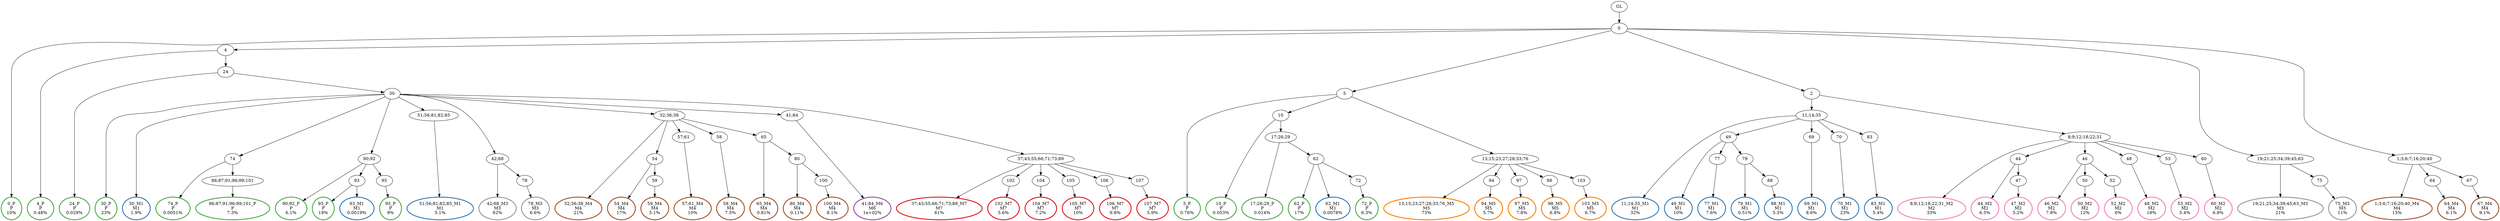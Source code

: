 digraph T {
	{
		rank=same
		120 [penwidth=3,colorscheme=set19,color=3,label="0_P\nP\n10%"]
		118 [penwidth=3,colorscheme=set19,color=3,label="4_P\nP\n0.48%"]
		116 [penwidth=3,colorscheme=set19,color=3,label="24_P\nP\n0.029%"]
		114 [penwidth=3,colorscheme=set19,color=3,label="30_P\nP\n23%"]
		112 [penwidth=3,colorscheme=set19,color=3,label="74_P\nP\n0.0051%"]
		110 [penwidth=3,colorscheme=set19,color=3,label="86;87;91;96;99;101_P\nP\n7.3%"]
		108 [penwidth=3,colorscheme=set19,color=3,label="90;92_P\nP\n6.1%"]
		106 [penwidth=3,colorscheme=set19,color=3,label="93_P\nP\n19%"]
		104 [penwidth=3,colorscheme=set19,color=3,label="95_P\nP\n9%"]
		102 [penwidth=3,colorscheme=set19,color=3,label="5_P\nP\n0.76%"]
		100 [penwidth=3,colorscheme=set19,color=3,label="10_P\nP\n0.053%"]
		98 [penwidth=3,colorscheme=set19,color=3,label="17;26;29_P\nP\n0.014%"]
		96 [penwidth=3,colorscheme=set19,color=3,label="62_P\nP\n17%"]
		94 [penwidth=3,colorscheme=set19,color=3,label="72_P\nP\n6.3%"]
		91 [penwidth=3,colorscheme=set19,color=2,label="11;14;35_M1\nM1\n32%"]
		89 [penwidth=3,colorscheme=set19,color=2,label="49_M1\nM1\n10%"]
		87 [penwidth=3,colorscheme=set19,color=2,label="77_M1\nM1\n7.6%"]
		85 [penwidth=3,colorscheme=set19,color=2,label="79_M1\nM1\n0.51%"]
		83 [penwidth=3,colorscheme=set19,color=2,label="88_M1\nM1\n5.5%"]
		81 [penwidth=3,colorscheme=set19,color=2,label="69_M1\nM1\n8.6%"]
		79 [penwidth=3,colorscheme=set19,color=2,label="70_M1\nM1\n23%"]
		77 [penwidth=3,colorscheme=set19,color=2,label="83_M1\nM1\n5.4%"]
		76 [penwidth=3,colorscheme=set19,color=2,label="30_M1\nM1\n1.9%"]
		74 [penwidth=3,colorscheme=set19,color=2,label="51;56;81;82;85_M1\nM1\n5.1%"]
		73 [penwidth=3,colorscheme=set19,color=2,label="93_M1\nM1\n0.0019%"]
		72 [penwidth=3,colorscheme=set19,color=2,label="62_M1\nM1\n0.0078%"]
		70 [penwidth=3,colorscheme=set19,color=8,label="8;9;12;18;22;31_M2\nM2\n33%"]
		68 [penwidth=3,colorscheme=set19,color=8,label="44_M2\nM2\n6.5%"]
		66 [penwidth=3,colorscheme=set19,color=8,label="47_M2\nM2\n5.2%"]
		64 [penwidth=3,colorscheme=set19,color=8,label="46_M2\nM2\n7.8%"]
		62 [penwidth=3,colorscheme=set19,color=8,label="50_M2\nM2\n12%"]
		60 [penwidth=3,colorscheme=set19,color=8,label="52_M2\nM2\n6%"]
		58 [penwidth=3,colorscheme=set19,color=8,label="48_M2\nM2\n18%"]
		56 [penwidth=3,colorscheme=set19,color=8,label="53_M2\nM2\n5.4%"]
		54 [penwidth=3,colorscheme=set19,color=8,label="60_M2\nM2\n6.8%"]
		52 [penwidth=3,colorscheme=set19,color=9,label="42;68_M3\nM3\n62%"]
		50 [penwidth=3,colorscheme=set19,color=9,label="78_M3\nM3\n6.6%"]
		48 [penwidth=3,colorscheme=set19,color=9,label="19;21;25;34;39;45;63_M3\nM3\n21%"]
		46 [penwidth=3,colorscheme=set19,color=9,label="75_M3\nM3\n11%"]
		44 [penwidth=3,colorscheme=set19,color=7,label="1;3;6;7;16;20;40_M4\nM4\n15%"]
		42 [penwidth=3,colorscheme=set19,color=7,label="64_M4\nM4\n6.1%"]
		40 [penwidth=3,colorscheme=set19,color=7,label="67_M4\nM4\n9.1%"]
		38 [penwidth=3,colorscheme=set19,color=7,label="32;36;38_M4\nM4\n21%"]
		36 [penwidth=3,colorscheme=set19,color=7,label="54_M4\nM4\n17%"]
		34 [penwidth=3,colorscheme=set19,color=7,label="59_M4\nM4\n5.1%"]
		32 [penwidth=3,colorscheme=set19,color=7,label="57;61_M4\nM4\n10%"]
		30 [penwidth=3,colorscheme=set19,color=7,label="58_M4\nM4\n7.5%"]
		28 [penwidth=3,colorscheme=set19,color=7,label="65_M4\nM4\n0.81%"]
		26 [penwidth=3,colorscheme=set19,color=7,label="80_M4\nM4\n0.11%"]
		24 [penwidth=3,colorscheme=set19,color=7,label="100_M4\nM4\n8.1%"]
		22 [penwidth=3,colorscheme=set19,color=5,label="13;15;23;27;28;33;76_M5\nM5\n73%"]
		20 [penwidth=3,colorscheme=set19,color=5,label="94_M5\nM5\n5.7%"]
		18 [penwidth=3,colorscheme=set19,color=5,label="97_M5\nM5\n7.8%"]
		16 [penwidth=3,colorscheme=set19,color=5,label="98_M5\nM5\n6.8%"]
		14 [penwidth=3,colorscheme=set19,color=5,label="103_M5\nM5\n6.7%"]
		12 [penwidth=3,colorscheme=set19,color=4,label="41;84_M6\nM6\n1e+02%"]
		10 [penwidth=3,colorscheme=set19,color=1,label="37;43;55;66;71;73;89_M7\nM7\n61%"]
		8 [penwidth=3,colorscheme=set19,color=1,label="102_M7\nM7\n5.6%"]
		6 [penwidth=3,colorscheme=set19,color=1,label="104_M7\nM7\n7.2%"]
		4 [penwidth=3,colorscheme=set19,color=1,label="105_M7\nM7\n10%"]
		2 [penwidth=3,colorscheme=set19,color=1,label="106_M7\nM7\n9.8%"]
		0 [penwidth=3,colorscheme=set19,color=1,label="107_M7\nM7\n5.9%"]
	}
	122 [label="GL"]
	121 [label="0"]
	119 [label="4"]
	117 [label="24"]
	115 [label="30"]
	113 [label="74"]
	111 [label="86;87;91;96;99;101"]
	109 [label="90;92"]
	107 [label="93"]
	105 [label="95"]
	103 [label="5"]
	101 [label="10"]
	99 [label="17;26;29"]
	97 [label="62"]
	95 [label="72"]
	93 [label="2"]
	92 [label="11;14;35"]
	90 [label="49"]
	88 [label="77"]
	86 [label="79"]
	84 [label="88"]
	82 [label="69"]
	80 [label="70"]
	78 [label="83"]
	75 [label="51;56;81;82;85"]
	71 [label="8;9;12;18;22;31"]
	69 [label="44"]
	67 [label="47"]
	65 [label="46"]
	63 [label="50"]
	61 [label="52"]
	59 [label="48"]
	57 [label="53"]
	55 [label="60"]
	53 [label="42;68"]
	51 [label="78"]
	49 [label="19;21;25;34;39;45;63"]
	47 [label="75"]
	45 [label="1;3;6;7;16;20;40"]
	43 [label="64"]
	41 [label="67"]
	39 [label="32;36;38"]
	37 [label="54"]
	35 [label="59"]
	33 [label="57;61"]
	31 [label="58"]
	29 [label="65"]
	27 [label="80"]
	25 [label="100"]
	23 [label="13;15;23;27;28;33;76"]
	21 [label="94"]
	19 [label="97"]
	17 [label="98"]
	15 [label="103"]
	13 [label="41;84"]
	11 [label="37;43;55;66;71;73;89"]
	9 [label="102"]
	7 [label="104"]
	5 [label="105"]
	3 [label="106"]
	1 [label="107"]
	122 -> 121
	121 -> 120
	121 -> 119
	121 -> 103
	121 -> 93
	121 -> 49
	121 -> 45
	119 -> 118
	119 -> 117
	117 -> 116
	117 -> 115
	115 -> 114
	115 -> 113
	115 -> 109
	115 -> 76
	115 -> 75
	115 -> 53
	115 -> 39
	115 -> 13
	115 -> 11
	113 -> 112
	113 -> 111
	111 -> 110
	109 -> 108
	109 -> 107
	109 -> 105
	107 -> 106
	107 -> 73
	105 -> 104
	103 -> 102
	103 -> 101
	103 -> 23
	101 -> 100
	101 -> 99
	99 -> 98
	99 -> 97
	97 -> 96
	97 -> 95
	97 -> 72
	95 -> 94
	93 -> 92
	93 -> 71
	92 -> 91
	92 -> 90
	92 -> 82
	92 -> 80
	92 -> 78
	90 -> 89
	90 -> 88
	90 -> 86
	88 -> 87
	86 -> 85
	86 -> 84
	84 -> 83
	82 -> 81
	80 -> 79
	78 -> 77
	75 -> 74
	71 -> 70
	71 -> 69
	71 -> 65
	71 -> 59
	71 -> 57
	71 -> 55
	69 -> 68
	69 -> 67
	67 -> 66
	65 -> 64
	65 -> 63
	65 -> 61
	63 -> 62
	61 -> 60
	59 -> 58
	57 -> 56
	55 -> 54
	53 -> 52
	53 -> 51
	51 -> 50
	49 -> 48
	49 -> 47
	47 -> 46
	45 -> 44
	45 -> 43
	45 -> 41
	43 -> 42
	41 -> 40
	39 -> 38
	39 -> 37
	39 -> 33
	39 -> 31
	39 -> 29
	37 -> 36
	37 -> 35
	35 -> 34
	33 -> 32
	31 -> 30
	29 -> 28
	29 -> 27
	27 -> 26
	27 -> 25
	25 -> 24
	23 -> 22
	23 -> 21
	23 -> 19
	23 -> 17
	23 -> 15
	21 -> 20
	19 -> 18
	17 -> 16
	15 -> 14
	13 -> 12
	11 -> 10
	11 -> 9
	11 -> 7
	11 -> 5
	11 -> 3
	11 -> 1
	9 -> 8
	7 -> 6
	5 -> 4
	3 -> 2
	1 -> 0
}
